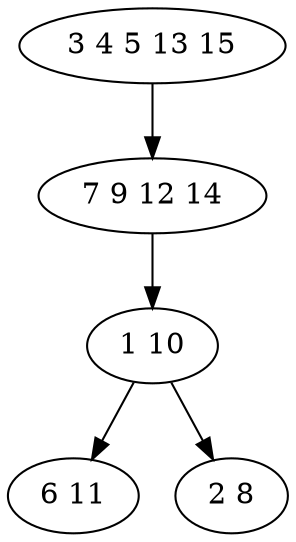 digraph true_tree {
	"0" -> "1"
	"1" -> "2"
	"2" -> "3"
	"2" -> "4"
	"0" [label="3 4 5 13 15"];
	"1" [label="7 9 12 14"];
	"2" [label="1 10"];
	"3" [label="6 11"];
	"4" [label="2 8"];
}
